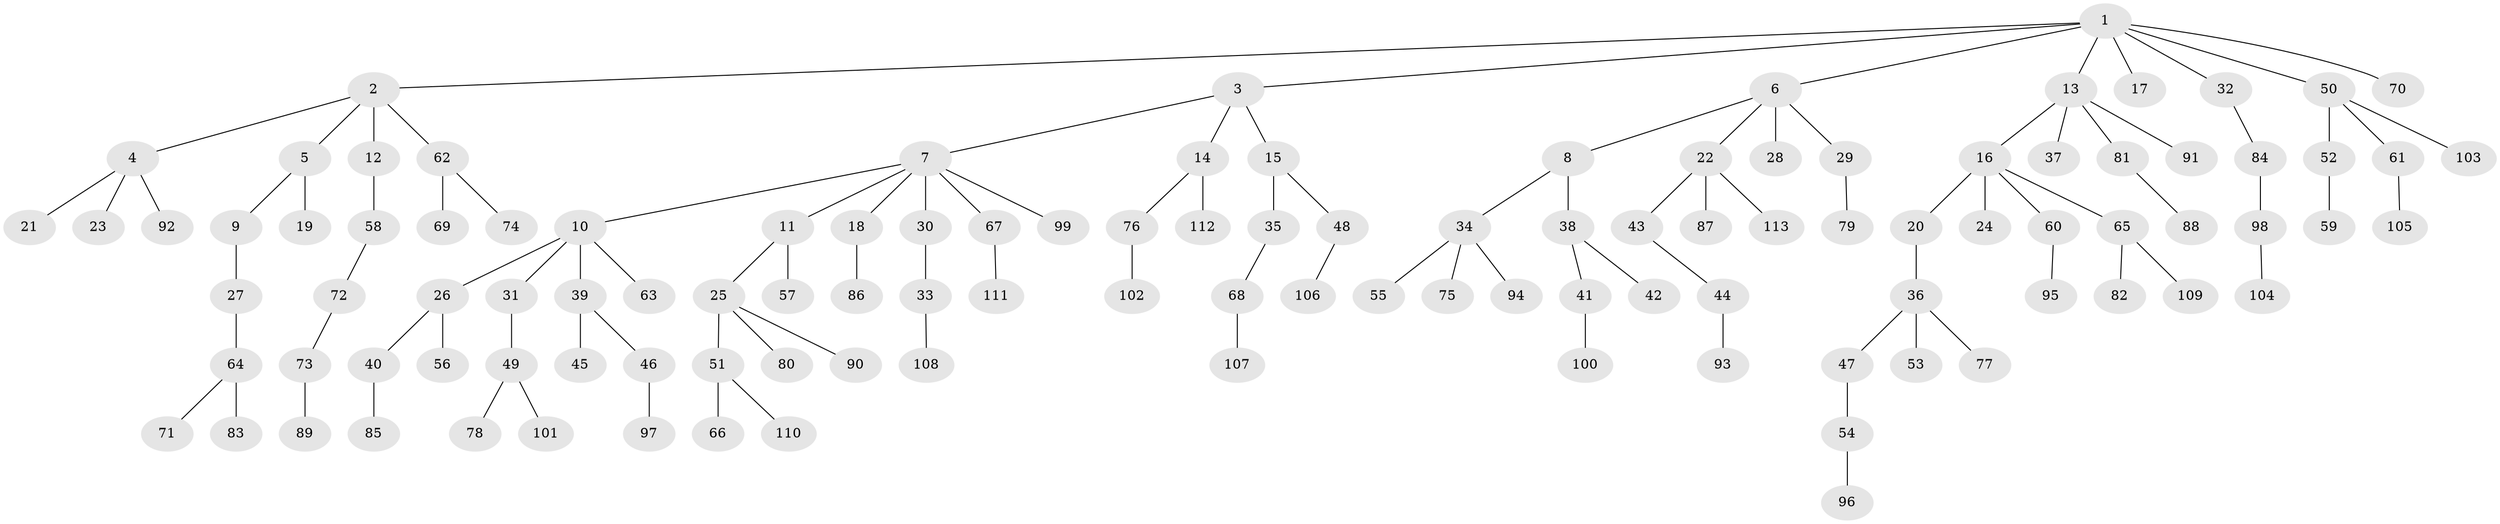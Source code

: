 // coarse degree distribution, {4: 0.11764705882352941, 6: 0.029411764705882353, 2: 0.20588235294117646, 3: 0.11764705882352941, 1: 0.5294117647058824}
// Generated by graph-tools (version 1.1) at 2025/37/03/04/25 23:37:26]
// undirected, 113 vertices, 112 edges
graph export_dot {
  node [color=gray90,style=filled];
  1;
  2;
  3;
  4;
  5;
  6;
  7;
  8;
  9;
  10;
  11;
  12;
  13;
  14;
  15;
  16;
  17;
  18;
  19;
  20;
  21;
  22;
  23;
  24;
  25;
  26;
  27;
  28;
  29;
  30;
  31;
  32;
  33;
  34;
  35;
  36;
  37;
  38;
  39;
  40;
  41;
  42;
  43;
  44;
  45;
  46;
  47;
  48;
  49;
  50;
  51;
  52;
  53;
  54;
  55;
  56;
  57;
  58;
  59;
  60;
  61;
  62;
  63;
  64;
  65;
  66;
  67;
  68;
  69;
  70;
  71;
  72;
  73;
  74;
  75;
  76;
  77;
  78;
  79;
  80;
  81;
  82;
  83;
  84;
  85;
  86;
  87;
  88;
  89;
  90;
  91;
  92;
  93;
  94;
  95;
  96;
  97;
  98;
  99;
  100;
  101;
  102;
  103;
  104;
  105;
  106;
  107;
  108;
  109;
  110;
  111;
  112;
  113;
  1 -- 2;
  1 -- 3;
  1 -- 6;
  1 -- 13;
  1 -- 17;
  1 -- 32;
  1 -- 50;
  1 -- 70;
  2 -- 4;
  2 -- 5;
  2 -- 12;
  2 -- 62;
  3 -- 7;
  3 -- 14;
  3 -- 15;
  4 -- 21;
  4 -- 23;
  4 -- 92;
  5 -- 9;
  5 -- 19;
  6 -- 8;
  6 -- 22;
  6 -- 28;
  6 -- 29;
  7 -- 10;
  7 -- 11;
  7 -- 18;
  7 -- 30;
  7 -- 67;
  7 -- 99;
  8 -- 34;
  8 -- 38;
  9 -- 27;
  10 -- 26;
  10 -- 31;
  10 -- 39;
  10 -- 63;
  11 -- 25;
  11 -- 57;
  12 -- 58;
  13 -- 16;
  13 -- 37;
  13 -- 81;
  13 -- 91;
  14 -- 76;
  14 -- 112;
  15 -- 35;
  15 -- 48;
  16 -- 20;
  16 -- 24;
  16 -- 60;
  16 -- 65;
  18 -- 86;
  20 -- 36;
  22 -- 43;
  22 -- 87;
  22 -- 113;
  25 -- 51;
  25 -- 80;
  25 -- 90;
  26 -- 40;
  26 -- 56;
  27 -- 64;
  29 -- 79;
  30 -- 33;
  31 -- 49;
  32 -- 84;
  33 -- 108;
  34 -- 55;
  34 -- 75;
  34 -- 94;
  35 -- 68;
  36 -- 47;
  36 -- 53;
  36 -- 77;
  38 -- 41;
  38 -- 42;
  39 -- 45;
  39 -- 46;
  40 -- 85;
  41 -- 100;
  43 -- 44;
  44 -- 93;
  46 -- 97;
  47 -- 54;
  48 -- 106;
  49 -- 78;
  49 -- 101;
  50 -- 52;
  50 -- 61;
  50 -- 103;
  51 -- 66;
  51 -- 110;
  52 -- 59;
  54 -- 96;
  58 -- 72;
  60 -- 95;
  61 -- 105;
  62 -- 69;
  62 -- 74;
  64 -- 71;
  64 -- 83;
  65 -- 82;
  65 -- 109;
  67 -- 111;
  68 -- 107;
  72 -- 73;
  73 -- 89;
  76 -- 102;
  81 -- 88;
  84 -- 98;
  98 -- 104;
}
